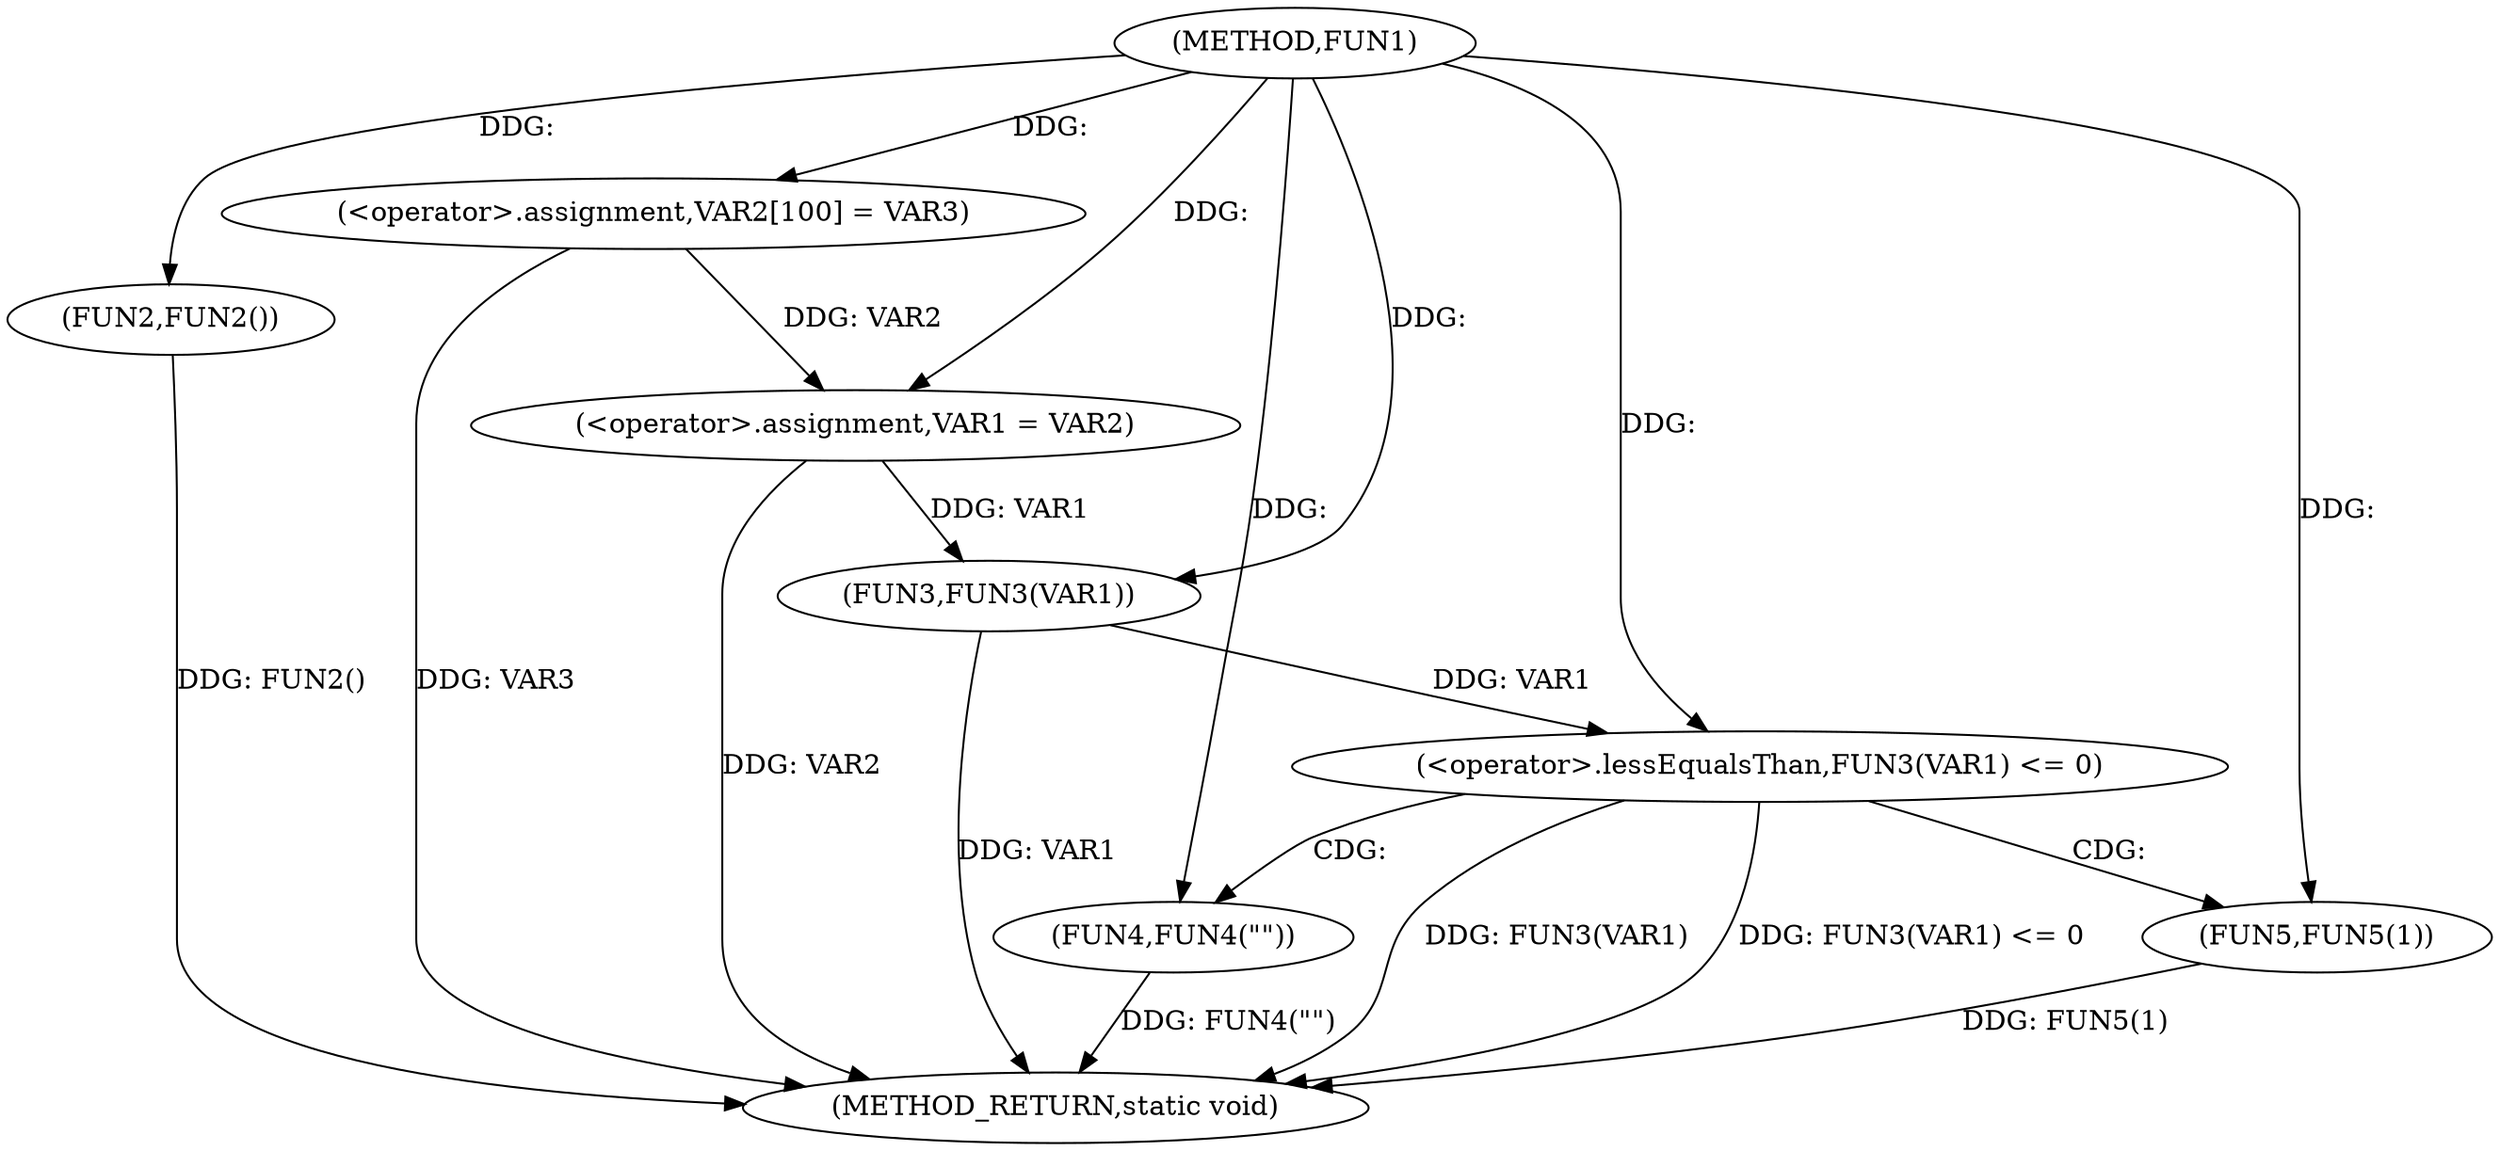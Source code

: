 digraph FUN1 {  
"1000100" [label = "(METHOD,FUN1)" ]
"1000123" [label = "(METHOD_RETURN,static void)" ]
"1000104" [label = "(<operator>.assignment,VAR2[100] = VAR3)" ]
"1000107" [label = "(<operator>.assignment,VAR1 = VAR2)" ]
"1000111" [label = "(FUN2,FUN2())" ]
"1000114" [label = "(<operator>.lessEqualsThan,FUN3(VAR1) <= 0)" ]
"1000115" [label = "(FUN3,FUN3(VAR1))" ]
"1000119" [label = "(FUN4,FUN4(\"\"))" ]
"1000121" [label = "(FUN5,FUN5(1))" ]
  "1000114" -> "1000123"  [ label = "DDG: FUN3(VAR1) <= 0"] 
  "1000119" -> "1000123"  [ label = "DDG: FUN4(\"\")"] 
  "1000114" -> "1000123"  [ label = "DDG: FUN3(VAR1)"] 
  "1000121" -> "1000123"  [ label = "DDG: FUN5(1)"] 
  "1000111" -> "1000123"  [ label = "DDG: FUN2()"] 
  "1000115" -> "1000123"  [ label = "DDG: VAR1"] 
  "1000104" -> "1000123"  [ label = "DDG: VAR3"] 
  "1000107" -> "1000123"  [ label = "DDG: VAR2"] 
  "1000100" -> "1000104"  [ label = "DDG: "] 
  "1000104" -> "1000107"  [ label = "DDG: VAR2"] 
  "1000100" -> "1000107"  [ label = "DDG: "] 
  "1000100" -> "1000111"  [ label = "DDG: "] 
  "1000115" -> "1000114"  [ label = "DDG: VAR1"] 
  "1000107" -> "1000115"  [ label = "DDG: VAR1"] 
  "1000100" -> "1000115"  [ label = "DDG: "] 
  "1000100" -> "1000114"  [ label = "DDG: "] 
  "1000100" -> "1000119"  [ label = "DDG: "] 
  "1000100" -> "1000121"  [ label = "DDG: "] 
  "1000114" -> "1000121"  [ label = "CDG: "] 
  "1000114" -> "1000119"  [ label = "CDG: "] 
}
